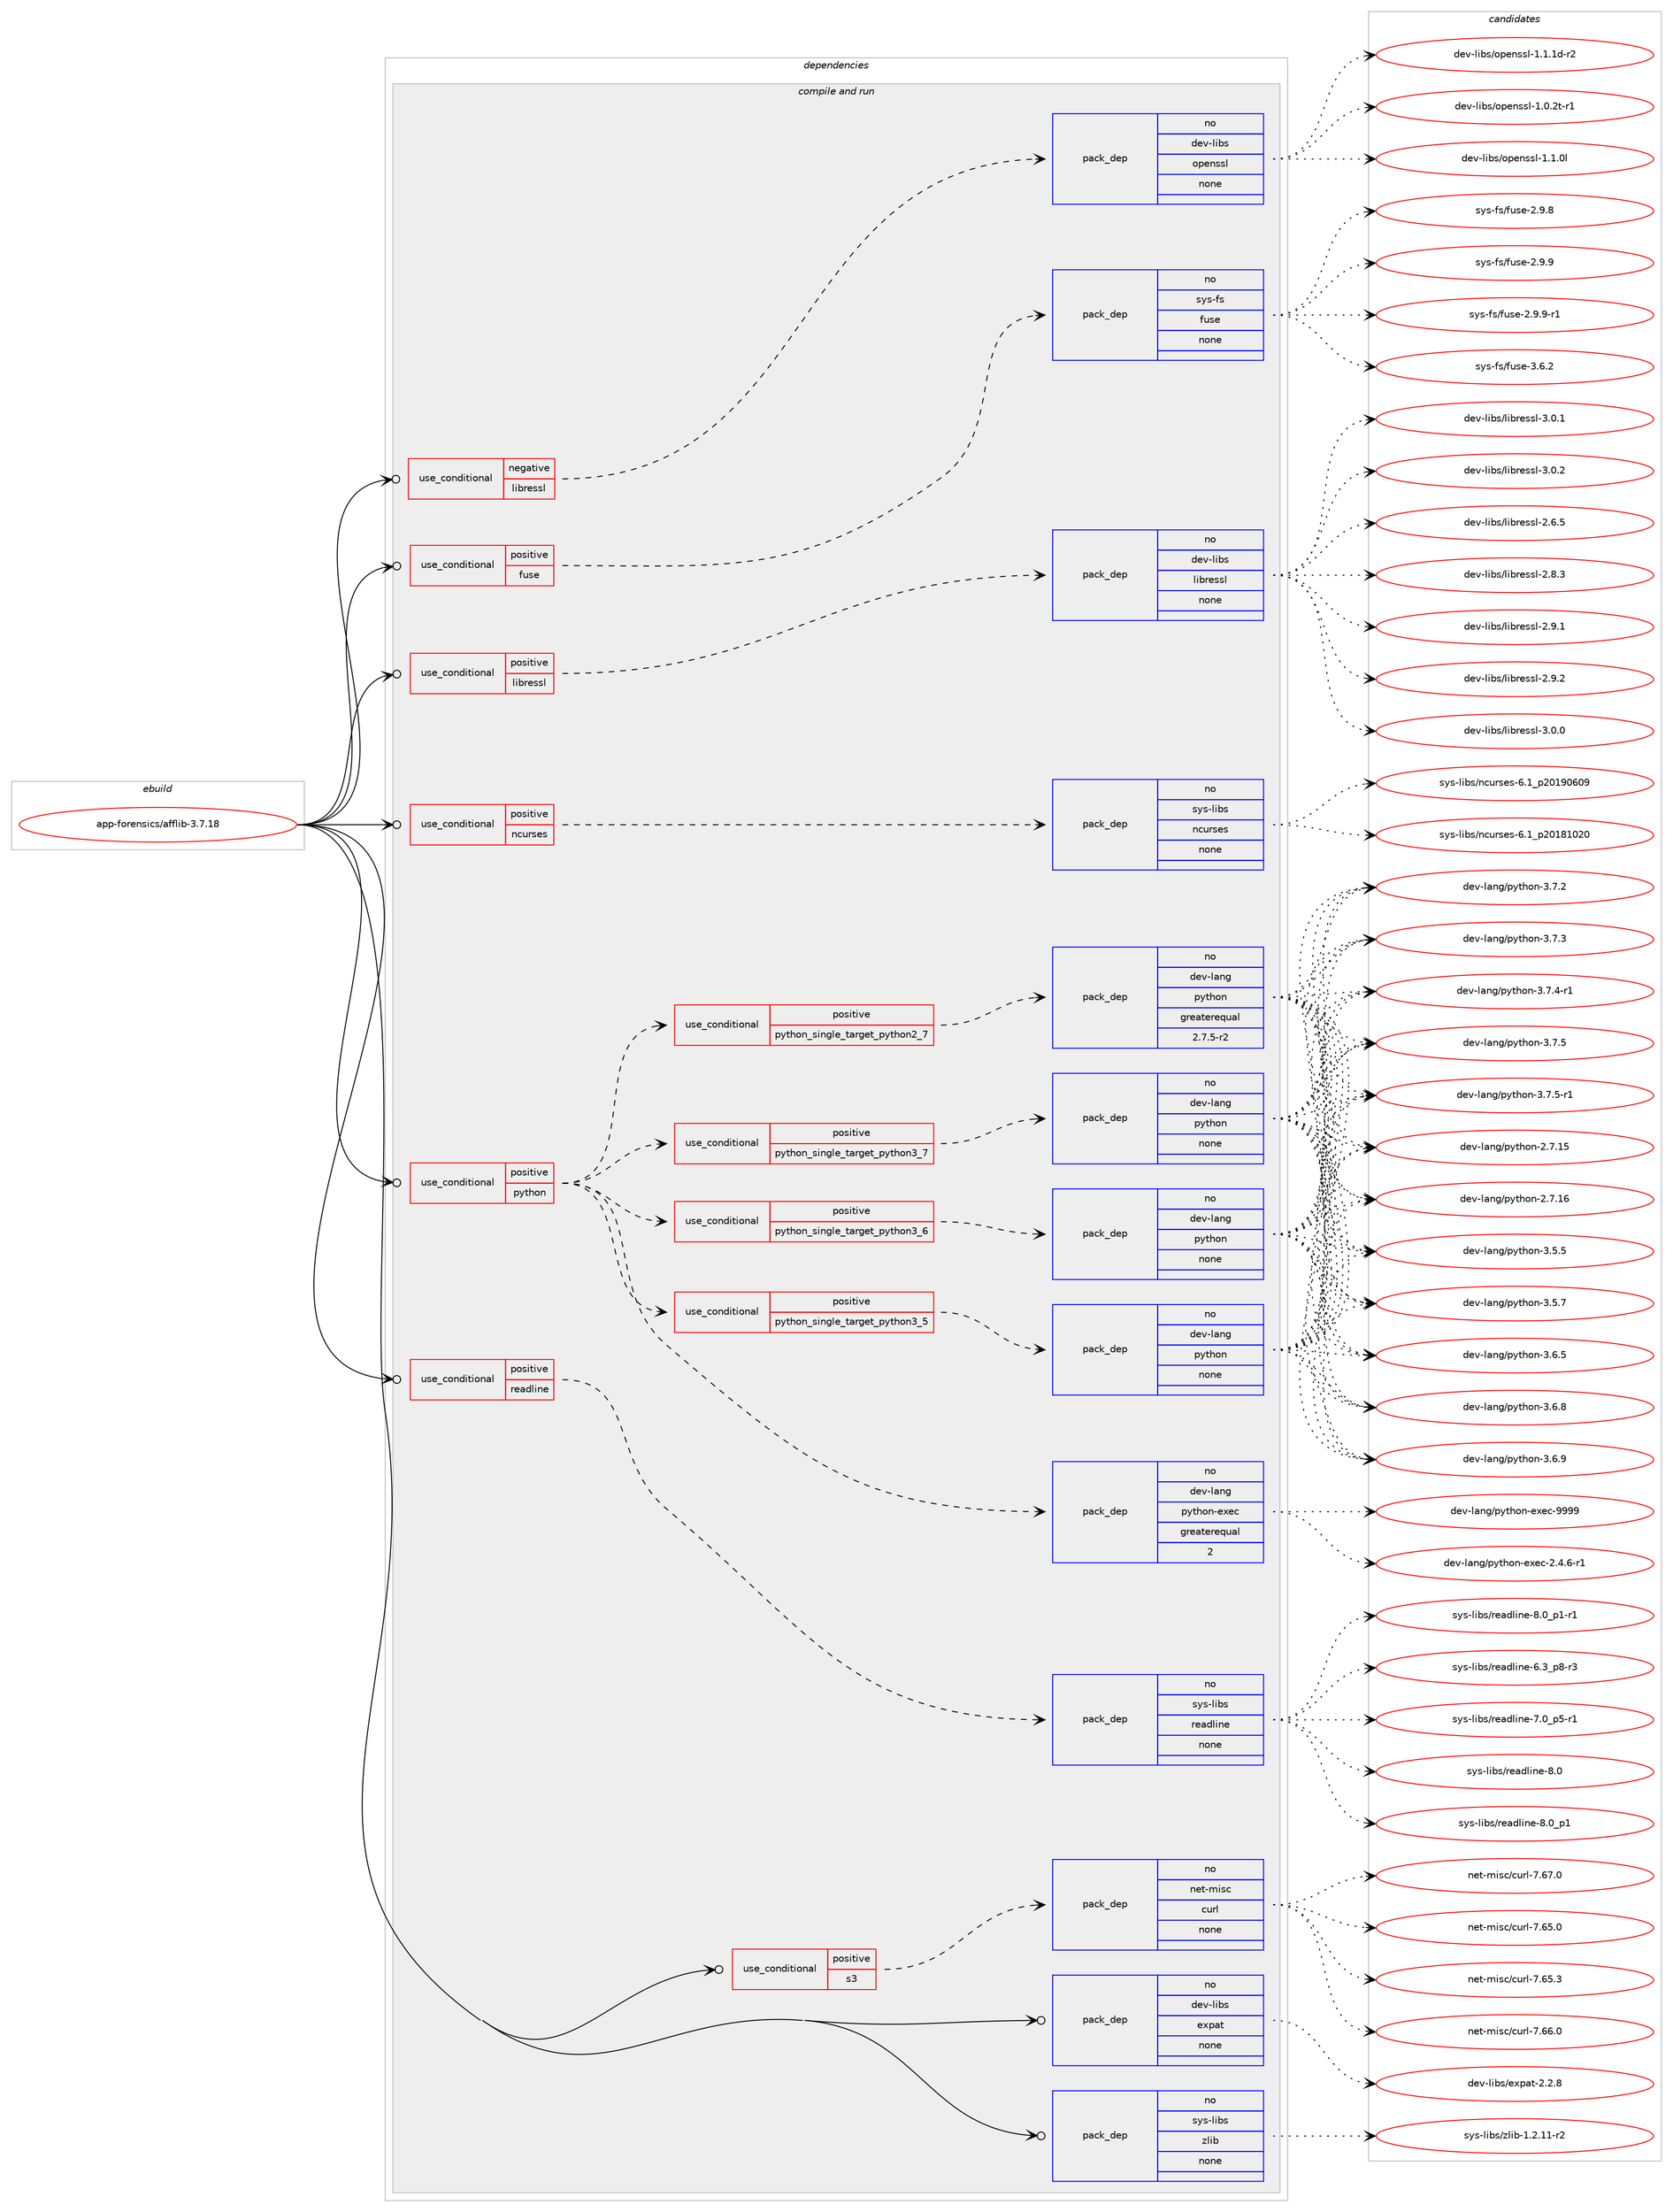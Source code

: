 digraph prolog {

# *************
# Graph options
# *************

newrank=true;
concentrate=true;
compound=true;
graph [rankdir=LR,fontname=Helvetica,fontsize=10,ranksep=1.5];#, ranksep=2.5, nodesep=0.2];
edge  [arrowhead=vee];
node  [fontname=Helvetica,fontsize=10];

# **********
# The ebuild
# **********

subgraph cluster_leftcol {
color=gray;
rank=same;
label=<<i>ebuild</i>>;
id [label="app-forensics/afflib-3.7.18", color=red, width=4, href="../app-forensics/afflib-3.7.18.svg"];
}

# ****************
# The dependencies
# ****************

subgraph cluster_midcol {
color=gray;
label=<<i>dependencies</i>>;
subgraph cluster_compile {
fillcolor="#eeeeee";
style=filled;
label=<<i>compile</i>>;
}
subgraph cluster_compileandrun {
fillcolor="#eeeeee";
style=filled;
label=<<i>compile and run</i>>;
subgraph cond117996 {
dependency493456 [label=<<TABLE BORDER="0" CELLBORDER="1" CELLSPACING="0" CELLPADDING="4"><TR><TD ROWSPAN="3" CELLPADDING="10">use_conditional</TD></TR><TR><TD>negative</TD></TR><TR><TD>libressl</TD></TR></TABLE>>, shape=none, color=red];
subgraph pack366577 {
dependency493457 [label=<<TABLE BORDER="0" CELLBORDER="1" CELLSPACING="0" CELLPADDING="4" WIDTH="220"><TR><TD ROWSPAN="6" CELLPADDING="30">pack_dep</TD></TR><TR><TD WIDTH="110">no</TD></TR><TR><TD>dev-libs</TD></TR><TR><TD>openssl</TD></TR><TR><TD>none</TD></TR><TR><TD></TD></TR></TABLE>>, shape=none, color=blue];
}
dependency493456:e -> dependency493457:w [weight=20,style="dashed",arrowhead="vee"];
}
id:e -> dependency493456:w [weight=20,style="solid",arrowhead="odotvee"];
subgraph cond117997 {
dependency493458 [label=<<TABLE BORDER="0" CELLBORDER="1" CELLSPACING="0" CELLPADDING="4"><TR><TD ROWSPAN="3" CELLPADDING="10">use_conditional</TD></TR><TR><TD>positive</TD></TR><TR><TD>fuse</TD></TR></TABLE>>, shape=none, color=red];
subgraph pack366578 {
dependency493459 [label=<<TABLE BORDER="0" CELLBORDER="1" CELLSPACING="0" CELLPADDING="4" WIDTH="220"><TR><TD ROWSPAN="6" CELLPADDING="30">pack_dep</TD></TR><TR><TD WIDTH="110">no</TD></TR><TR><TD>sys-fs</TD></TR><TR><TD>fuse</TD></TR><TR><TD>none</TD></TR><TR><TD></TD></TR></TABLE>>, shape=none, color=blue];
}
dependency493458:e -> dependency493459:w [weight=20,style="dashed",arrowhead="vee"];
}
id:e -> dependency493458:w [weight=20,style="solid",arrowhead="odotvee"];
subgraph cond117998 {
dependency493460 [label=<<TABLE BORDER="0" CELLBORDER="1" CELLSPACING="0" CELLPADDING="4"><TR><TD ROWSPAN="3" CELLPADDING="10">use_conditional</TD></TR><TR><TD>positive</TD></TR><TR><TD>libressl</TD></TR></TABLE>>, shape=none, color=red];
subgraph pack366579 {
dependency493461 [label=<<TABLE BORDER="0" CELLBORDER="1" CELLSPACING="0" CELLPADDING="4" WIDTH="220"><TR><TD ROWSPAN="6" CELLPADDING="30">pack_dep</TD></TR><TR><TD WIDTH="110">no</TD></TR><TR><TD>dev-libs</TD></TR><TR><TD>libressl</TD></TR><TR><TD>none</TD></TR><TR><TD></TD></TR></TABLE>>, shape=none, color=blue];
}
dependency493460:e -> dependency493461:w [weight=20,style="dashed",arrowhead="vee"];
}
id:e -> dependency493460:w [weight=20,style="solid",arrowhead="odotvee"];
subgraph cond117999 {
dependency493462 [label=<<TABLE BORDER="0" CELLBORDER="1" CELLSPACING="0" CELLPADDING="4"><TR><TD ROWSPAN="3" CELLPADDING="10">use_conditional</TD></TR><TR><TD>positive</TD></TR><TR><TD>ncurses</TD></TR></TABLE>>, shape=none, color=red];
subgraph pack366580 {
dependency493463 [label=<<TABLE BORDER="0" CELLBORDER="1" CELLSPACING="0" CELLPADDING="4" WIDTH="220"><TR><TD ROWSPAN="6" CELLPADDING="30">pack_dep</TD></TR><TR><TD WIDTH="110">no</TD></TR><TR><TD>sys-libs</TD></TR><TR><TD>ncurses</TD></TR><TR><TD>none</TD></TR><TR><TD></TD></TR></TABLE>>, shape=none, color=blue];
}
dependency493462:e -> dependency493463:w [weight=20,style="dashed",arrowhead="vee"];
}
id:e -> dependency493462:w [weight=20,style="solid",arrowhead="odotvee"];
subgraph cond118000 {
dependency493464 [label=<<TABLE BORDER="0" CELLBORDER="1" CELLSPACING="0" CELLPADDING="4"><TR><TD ROWSPAN="3" CELLPADDING="10">use_conditional</TD></TR><TR><TD>positive</TD></TR><TR><TD>python</TD></TR></TABLE>>, shape=none, color=red];
subgraph cond118001 {
dependency493465 [label=<<TABLE BORDER="0" CELLBORDER="1" CELLSPACING="0" CELLPADDING="4"><TR><TD ROWSPAN="3" CELLPADDING="10">use_conditional</TD></TR><TR><TD>positive</TD></TR><TR><TD>python_single_target_python2_7</TD></TR></TABLE>>, shape=none, color=red];
subgraph pack366581 {
dependency493466 [label=<<TABLE BORDER="0" CELLBORDER="1" CELLSPACING="0" CELLPADDING="4" WIDTH="220"><TR><TD ROWSPAN="6" CELLPADDING="30">pack_dep</TD></TR><TR><TD WIDTH="110">no</TD></TR><TR><TD>dev-lang</TD></TR><TR><TD>python</TD></TR><TR><TD>greaterequal</TD></TR><TR><TD>2.7.5-r2</TD></TR></TABLE>>, shape=none, color=blue];
}
dependency493465:e -> dependency493466:w [weight=20,style="dashed",arrowhead="vee"];
}
dependency493464:e -> dependency493465:w [weight=20,style="dashed",arrowhead="vee"];
subgraph cond118002 {
dependency493467 [label=<<TABLE BORDER="0" CELLBORDER="1" CELLSPACING="0" CELLPADDING="4"><TR><TD ROWSPAN="3" CELLPADDING="10">use_conditional</TD></TR><TR><TD>positive</TD></TR><TR><TD>python_single_target_python3_5</TD></TR></TABLE>>, shape=none, color=red];
subgraph pack366582 {
dependency493468 [label=<<TABLE BORDER="0" CELLBORDER="1" CELLSPACING="0" CELLPADDING="4" WIDTH="220"><TR><TD ROWSPAN="6" CELLPADDING="30">pack_dep</TD></TR><TR><TD WIDTH="110">no</TD></TR><TR><TD>dev-lang</TD></TR><TR><TD>python</TD></TR><TR><TD>none</TD></TR><TR><TD></TD></TR></TABLE>>, shape=none, color=blue];
}
dependency493467:e -> dependency493468:w [weight=20,style="dashed",arrowhead="vee"];
}
dependency493464:e -> dependency493467:w [weight=20,style="dashed",arrowhead="vee"];
subgraph cond118003 {
dependency493469 [label=<<TABLE BORDER="0" CELLBORDER="1" CELLSPACING="0" CELLPADDING="4"><TR><TD ROWSPAN="3" CELLPADDING="10">use_conditional</TD></TR><TR><TD>positive</TD></TR><TR><TD>python_single_target_python3_6</TD></TR></TABLE>>, shape=none, color=red];
subgraph pack366583 {
dependency493470 [label=<<TABLE BORDER="0" CELLBORDER="1" CELLSPACING="0" CELLPADDING="4" WIDTH="220"><TR><TD ROWSPAN="6" CELLPADDING="30">pack_dep</TD></TR><TR><TD WIDTH="110">no</TD></TR><TR><TD>dev-lang</TD></TR><TR><TD>python</TD></TR><TR><TD>none</TD></TR><TR><TD></TD></TR></TABLE>>, shape=none, color=blue];
}
dependency493469:e -> dependency493470:w [weight=20,style="dashed",arrowhead="vee"];
}
dependency493464:e -> dependency493469:w [weight=20,style="dashed",arrowhead="vee"];
subgraph cond118004 {
dependency493471 [label=<<TABLE BORDER="0" CELLBORDER="1" CELLSPACING="0" CELLPADDING="4"><TR><TD ROWSPAN="3" CELLPADDING="10">use_conditional</TD></TR><TR><TD>positive</TD></TR><TR><TD>python_single_target_python3_7</TD></TR></TABLE>>, shape=none, color=red];
subgraph pack366584 {
dependency493472 [label=<<TABLE BORDER="0" CELLBORDER="1" CELLSPACING="0" CELLPADDING="4" WIDTH="220"><TR><TD ROWSPAN="6" CELLPADDING="30">pack_dep</TD></TR><TR><TD WIDTH="110">no</TD></TR><TR><TD>dev-lang</TD></TR><TR><TD>python</TD></TR><TR><TD>none</TD></TR><TR><TD></TD></TR></TABLE>>, shape=none, color=blue];
}
dependency493471:e -> dependency493472:w [weight=20,style="dashed",arrowhead="vee"];
}
dependency493464:e -> dependency493471:w [weight=20,style="dashed",arrowhead="vee"];
subgraph pack366585 {
dependency493473 [label=<<TABLE BORDER="0" CELLBORDER="1" CELLSPACING="0" CELLPADDING="4" WIDTH="220"><TR><TD ROWSPAN="6" CELLPADDING="30">pack_dep</TD></TR><TR><TD WIDTH="110">no</TD></TR><TR><TD>dev-lang</TD></TR><TR><TD>python-exec</TD></TR><TR><TD>greaterequal</TD></TR><TR><TD>2</TD></TR></TABLE>>, shape=none, color=blue];
}
dependency493464:e -> dependency493473:w [weight=20,style="dashed",arrowhead="vee"];
}
id:e -> dependency493464:w [weight=20,style="solid",arrowhead="odotvee"];
subgraph cond118005 {
dependency493474 [label=<<TABLE BORDER="0" CELLBORDER="1" CELLSPACING="0" CELLPADDING="4"><TR><TD ROWSPAN="3" CELLPADDING="10">use_conditional</TD></TR><TR><TD>positive</TD></TR><TR><TD>readline</TD></TR></TABLE>>, shape=none, color=red];
subgraph pack366586 {
dependency493475 [label=<<TABLE BORDER="0" CELLBORDER="1" CELLSPACING="0" CELLPADDING="4" WIDTH="220"><TR><TD ROWSPAN="6" CELLPADDING="30">pack_dep</TD></TR><TR><TD WIDTH="110">no</TD></TR><TR><TD>sys-libs</TD></TR><TR><TD>readline</TD></TR><TR><TD>none</TD></TR><TR><TD></TD></TR></TABLE>>, shape=none, color=blue];
}
dependency493474:e -> dependency493475:w [weight=20,style="dashed",arrowhead="vee"];
}
id:e -> dependency493474:w [weight=20,style="solid",arrowhead="odotvee"];
subgraph cond118006 {
dependency493476 [label=<<TABLE BORDER="0" CELLBORDER="1" CELLSPACING="0" CELLPADDING="4"><TR><TD ROWSPAN="3" CELLPADDING="10">use_conditional</TD></TR><TR><TD>positive</TD></TR><TR><TD>s3</TD></TR></TABLE>>, shape=none, color=red];
subgraph pack366587 {
dependency493477 [label=<<TABLE BORDER="0" CELLBORDER="1" CELLSPACING="0" CELLPADDING="4" WIDTH="220"><TR><TD ROWSPAN="6" CELLPADDING="30">pack_dep</TD></TR><TR><TD WIDTH="110">no</TD></TR><TR><TD>net-misc</TD></TR><TR><TD>curl</TD></TR><TR><TD>none</TD></TR><TR><TD></TD></TR></TABLE>>, shape=none, color=blue];
}
dependency493476:e -> dependency493477:w [weight=20,style="dashed",arrowhead="vee"];
}
id:e -> dependency493476:w [weight=20,style="solid",arrowhead="odotvee"];
subgraph pack366588 {
dependency493478 [label=<<TABLE BORDER="0" CELLBORDER="1" CELLSPACING="0" CELLPADDING="4" WIDTH="220"><TR><TD ROWSPAN="6" CELLPADDING="30">pack_dep</TD></TR><TR><TD WIDTH="110">no</TD></TR><TR><TD>dev-libs</TD></TR><TR><TD>expat</TD></TR><TR><TD>none</TD></TR><TR><TD></TD></TR></TABLE>>, shape=none, color=blue];
}
id:e -> dependency493478:w [weight=20,style="solid",arrowhead="odotvee"];
subgraph pack366589 {
dependency493479 [label=<<TABLE BORDER="0" CELLBORDER="1" CELLSPACING="0" CELLPADDING="4" WIDTH="220"><TR><TD ROWSPAN="6" CELLPADDING="30">pack_dep</TD></TR><TR><TD WIDTH="110">no</TD></TR><TR><TD>sys-libs</TD></TR><TR><TD>zlib</TD></TR><TR><TD>none</TD></TR><TR><TD></TD></TR></TABLE>>, shape=none, color=blue];
}
id:e -> dependency493479:w [weight=20,style="solid",arrowhead="odotvee"];
}
subgraph cluster_run {
fillcolor="#eeeeee";
style=filled;
label=<<i>run</i>>;
}
}

# **************
# The candidates
# **************

subgraph cluster_choices {
rank=same;
color=gray;
label=<<i>candidates</i>>;

subgraph choice366577 {
color=black;
nodesep=1;
choice1001011184510810598115471111121011101151151084549464846501164511449 [label="dev-libs/openssl-1.0.2t-r1", color=red, width=4,href="../dev-libs/openssl-1.0.2t-r1.svg"];
choice100101118451081059811547111112101110115115108454946494648108 [label="dev-libs/openssl-1.1.0l", color=red, width=4,href="../dev-libs/openssl-1.1.0l.svg"];
choice1001011184510810598115471111121011101151151084549464946491004511450 [label="dev-libs/openssl-1.1.1d-r2", color=red, width=4,href="../dev-libs/openssl-1.1.1d-r2.svg"];
dependency493457:e -> choice1001011184510810598115471111121011101151151084549464846501164511449:w [style=dotted,weight="100"];
dependency493457:e -> choice100101118451081059811547111112101110115115108454946494648108:w [style=dotted,weight="100"];
dependency493457:e -> choice1001011184510810598115471111121011101151151084549464946491004511450:w [style=dotted,weight="100"];
}
subgraph choice366578 {
color=black;
nodesep=1;
choice1151211154510211547102117115101455046574656 [label="sys-fs/fuse-2.9.8", color=red, width=4,href="../sys-fs/fuse-2.9.8.svg"];
choice1151211154510211547102117115101455046574657 [label="sys-fs/fuse-2.9.9", color=red, width=4,href="../sys-fs/fuse-2.9.9.svg"];
choice11512111545102115471021171151014550465746574511449 [label="sys-fs/fuse-2.9.9-r1", color=red, width=4,href="../sys-fs/fuse-2.9.9-r1.svg"];
choice1151211154510211547102117115101455146544650 [label="sys-fs/fuse-3.6.2", color=red, width=4,href="../sys-fs/fuse-3.6.2.svg"];
dependency493459:e -> choice1151211154510211547102117115101455046574656:w [style=dotted,weight="100"];
dependency493459:e -> choice1151211154510211547102117115101455046574657:w [style=dotted,weight="100"];
dependency493459:e -> choice11512111545102115471021171151014550465746574511449:w [style=dotted,weight="100"];
dependency493459:e -> choice1151211154510211547102117115101455146544650:w [style=dotted,weight="100"];
}
subgraph choice366579 {
color=black;
nodesep=1;
choice10010111845108105981154710810598114101115115108455046544653 [label="dev-libs/libressl-2.6.5", color=red, width=4,href="../dev-libs/libressl-2.6.5.svg"];
choice10010111845108105981154710810598114101115115108455046564651 [label="dev-libs/libressl-2.8.3", color=red, width=4,href="../dev-libs/libressl-2.8.3.svg"];
choice10010111845108105981154710810598114101115115108455046574649 [label="dev-libs/libressl-2.9.1", color=red, width=4,href="../dev-libs/libressl-2.9.1.svg"];
choice10010111845108105981154710810598114101115115108455046574650 [label="dev-libs/libressl-2.9.2", color=red, width=4,href="../dev-libs/libressl-2.9.2.svg"];
choice10010111845108105981154710810598114101115115108455146484648 [label="dev-libs/libressl-3.0.0", color=red, width=4,href="../dev-libs/libressl-3.0.0.svg"];
choice10010111845108105981154710810598114101115115108455146484649 [label="dev-libs/libressl-3.0.1", color=red, width=4,href="../dev-libs/libressl-3.0.1.svg"];
choice10010111845108105981154710810598114101115115108455146484650 [label="dev-libs/libressl-3.0.2", color=red, width=4,href="../dev-libs/libressl-3.0.2.svg"];
dependency493461:e -> choice10010111845108105981154710810598114101115115108455046544653:w [style=dotted,weight="100"];
dependency493461:e -> choice10010111845108105981154710810598114101115115108455046564651:w [style=dotted,weight="100"];
dependency493461:e -> choice10010111845108105981154710810598114101115115108455046574649:w [style=dotted,weight="100"];
dependency493461:e -> choice10010111845108105981154710810598114101115115108455046574650:w [style=dotted,weight="100"];
dependency493461:e -> choice10010111845108105981154710810598114101115115108455146484648:w [style=dotted,weight="100"];
dependency493461:e -> choice10010111845108105981154710810598114101115115108455146484649:w [style=dotted,weight="100"];
dependency493461:e -> choice10010111845108105981154710810598114101115115108455146484650:w [style=dotted,weight="100"];
}
subgraph choice366580 {
color=black;
nodesep=1;
choice1151211154510810598115471109911711411510111545544649951125048495649485048 [label="sys-libs/ncurses-6.1_p20181020", color=red, width=4,href="../sys-libs/ncurses-6.1_p20181020.svg"];
choice1151211154510810598115471109911711411510111545544649951125048495748544857 [label="sys-libs/ncurses-6.1_p20190609", color=red, width=4,href="../sys-libs/ncurses-6.1_p20190609.svg"];
dependency493463:e -> choice1151211154510810598115471109911711411510111545544649951125048495649485048:w [style=dotted,weight="100"];
dependency493463:e -> choice1151211154510810598115471109911711411510111545544649951125048495748544857:w [style=dotted,weight="100"];
}
subgraph choice366581 {
color=black;
nodesep=1;
choice10010111845108971101034711212111610411111045504655464953 [label="dev-lang/python-2.7.15", color=red, width=4,href="../dev-lang/python-2.7.15.svg"];
choice10010111845108971101034711212111610411111045504655464954 [label="dev-lang/python-2.7.16", color=red, width=4,href="../dev-lang/python-2.7.16.svg"];
choice100101118451089711010347112121116104111110455146534653 [label="dev-lang/python-3.5.5", color=red, width=4,href="../dev-lang/python-3.5.5.svg"];
choice100101118451089711010347112121116104111110455146534655 [label="dev-lang/python-3.5.7", color=red, width=4,href="../dev-lang/python-3.5.7.svg"];
choice100101118451089711010347112121116104111110455146544653 [label="dev-lang/python-3.6.5", color=red, width=4,href="../dev-lang/python-3.6.5.svg"];
choice100101118451089711010347112121116104111110455146544656 [label="dev-lang/python-3.6.8", color=red, width=4,href="../dev-lang/python-3.6.8.svg"];
choice100101118451089711010347112121116104111110455146544657 [label="dev-lang/python-3.6.9", color=red, width=4,href="../dev-lang/python-3.6.9.svg"];
choice100101118451089711010347112121116104111110455146554650 [label="dev-lang/python-3.7.2", color=red, width=4,href="../dev-lang/python-3.7.2.svg"];
choice100101118451089711010347112121116104111110455146554651 [label="dev-lang/python-3.7.3", color=red, width=4,href="../dev-lang/python-3.7.3.svg"];
choice1001011184510897110103471121211161041111104551465546524511449 [label="dev-lang/python-3.7.4-r1", color=red, width=4,href="../dev-lang/python-3.7.4-r1.svg"];
choice100101118451089711010347112121116104111110455146554653 [label="dev-lang/python-3.7.5", color=red, width=4,href="../dev-lang/python-3.7.5.svg"];
choice1001011184510897110103471121211161041111104551465546534511449 [label="dev-lang/python-3.7.5-r1", color=red, width=4,href="../dev-lang/python-3.7.5-r1.svg"];
dependency493466:e -> choice10010111845108971101034711212111610411111045504655464953:w [style=dotted,weight="100"];
dependency493466:e -> choice10010111845108971101034711212111610411111045504655464954:w [style=dotted,weight="100"];
dependency493466:e -> choice100101118451089711010347112121116104111110455146534653:w [style=dotted,weight="100"];
dependency493466:e -> choice100101118451089711010347112121116104111110455146534655:w [style=dotted,weight="100"];
dependency493466:e -> choice100101118451089711010347112121116104111110455146544653:w [style=dotted,weight="100"];
dependency493466:e -> choice100101118451089711010347112121116104111110455146544656:w [style=dotted,weight="100"];
dependency493466:e -> choice100101118451089711010347112121116104111110455146544657:w [style=dotted,weight="100"];
dependency493466:e -> choice100101118451089711010347112121116104111110455146554650:w [style=dotted,weight="100"];
dependency493466:e -> choice100101118451089711010347112121116104111110455146554651:w [style=dotted,weight="100"];
dependency493466:e -> choice1001011184510897110103471121211161041111104551465546524511449:w [style=dotted,weight="100"];
dependency493466:e -> choice100101118451089711010347112121116104111110455146554653:w [style=dotted,weight="100"];
dependency493466:e -> choice1001011184510897110103471121211161041111104551465546534511449:w [style=dotted,weight="100"];
}
subgraph choice366582 {
color=black;
nodesep=1;
choice10010111845108971101034711212111610411111045504655464953 [label="dev-lang/python-2.7.15", color=red, width=4,href="../dev-lang/python-2.7.15.svg"];
choice10010111845108971101034711212111610411111045504655464954 [label="dev-lang/python-2.7.16", color=red, width=4,href="../dev-lang/python-2.7.16.svg"];
choice100101118451089711010347112121116104111110455146534653 [label="dev-lang/python-3.5.5", color=red, width=4,href="../dev-lang/python-3.5.5.svg"];
choice100101118451089711010347112121116104111110455146534655 [label="dev-lang/python-3.5.7", color=red, width=4,href="../dev-lang/python-3.5.7.svg"];
choice100101118451089711010347112121116104111110455146544653 [label="dev-lang/python-3.6.5", color=red, width=4,href="../dev-lang/python-3.6.5.svg"];
choice100101118451089711010347112121116104111110455146544656 [label="dev-lang/python-3.6.8", color=red, width=4,href="../dev-lang/python-3.6.8.svg"];
choice100101118451089711010347112121116104111110455146544657 [label="dev-lang/python-3.6.9", color=red, width=4,href="../dev-lang/python-3.6.9.svg"];
choice100101118451089711010347112121116104111110455146554650 [label="dev-lang/python-3.7.2", color=red, width=4,href="../dev-lang/python-3.7.2.svg"];
choice100101118451089711010347112121116104111110455146554651 [label="dev-lang/python-3.7.3", color=red, width=4,href="../dev-lang/python-3.7.3.svg"];
choice1001011184510897110103471121211161041111104551465546524511449 [label="dev-lang/python-3.7.4-r1", color=red, width=4,href="../dev-lang/python-3.7.4-r1.svg"];
choice100101118451089711010347112121116104111110455146554653 [label="dev-lang/python-3.7.5", color=red, width=4,href="../dev-lang/python-3.7.5.svg"];
choice1001011184510897110103471121211161041111104551465546534511449 [label="dev-lang/python-3.7.5-r1", color=red, width=4,href="../dev-lang/python-3.7.5-r1.svg"];
dependency493468:e -> choice10010111845108971101034711212111610411111045504655464953:w [style=dotted,weight="100"];
dependency493468:e -> choice10010111845108971101034711212111610411111045504655464954:w [style=dotted,weight="100"];
dependency493468:e -> choice100101118451089711010347112121116104111110455146534653:w [style=dotted,weight="100"];
dependency493468:e -> choice100101118451089711010347112121116104111110455146534655:w [style=dotted,weight="100"];
dependency493468:e -> choice100101118451089711010347112121116104111110455146544653:w [style=dotted,weight="100"];
dependency493468:e -> choice100101118451089711010347112121116104111110455146544656:w [style=dotted,weight="100"];
dependency493468:e -> choice100101118451089711010347112121116104111110455146544657:w [style=dotted,weight="100"];
dependency493468:e -> choice100101118451089711010347112121116104111110455146554650:w [style=dotted,weight="100"];
dependency493468:e -> choice100101118451089711010347112121116104111110455146554651:w [style=dotted,weight="100"];
dependency493468:e -> choice1001011184510897110103471121211161041111104551465546524511449:w [style=dotted,weight="100"];
dependency493468:e -> choice100101118451089711010347112121116104111110455146554653:w [style=dotted,weight="100"];
dependency493468:e -> choice1001011184510897110103471121211161041111104551465546534511449:w [style=dotted,weight="100"];
}
subgraph choice366583 {
color=black;
nodesep=1;
choice10010111845108971101034711212111610411111045504655464953 [label="dev-lang/python-2.7.15", color=red, width=4,href="../dev-lang/python-2.7.15.svg"];
choice10010111845108971101034711212111610411111045504655464954 [label="dev-lang/python-2.7.16", color=red, width=4,href="../dev-lang/python-2.7.16.svg"];
choice100101118451089711010347112121116104111110455146534653 [label="dev-lang/python-3.5.5", color=red, width=4,href="../dev-lang/python-3.5.5.svg"];
choice100101118451089711010347112121116104111110455146534655 [label="dev-lang/python-3.5.7", color=red, width=4,href="../dev-lang/python-3.5.7.svg"];
choice100101118451089711010347112121116104111110455146544653 [label="dev-lang/python-3.6.5", color=red, width=4,href="../dev-lang/python-3.6.5.svg"];
choice100101118451089711010347112121116104111110455146544656 [label="dev-lang/python-3.6.8", color=red, width=4,href="../dev-lang/python-3.6.8.svg"];
choice100101118451089711010347112121116104111110455146544657 [label="dev-lang/python-3.6.9", color=red, width=4,href="../dev-lang/python-3.6.9.svg"];
choice100101118451089711010347112121116104111110455146554650 [label="dev-lang/python-3.7.2", color=red, width=4,href="../dev-lang/python-3.7.2.svg"];
choice100101118451089711010347112121116104111110455146554651 [label="dev-lang/python-3.7.3", color=red, width=4,href="../dev-lang/python-3.7.3.svg"];
choice1001011184510897110103471121211161041111104551465546524511449 [label="dev-lang/python-3.7.4-r1", color=red, width=4,href="../dev-lang/python-3.7.4-r1.svg"];
choice100101118451089711010347112121116104111110455146554653 [label="dev-lang/python-3.7.5", color=red, width=4,href="../dev-lang/python-3.7.5.svg"];
choice1001011184510897110103471121211161041111104551465546534511449 [label="dev-lang/python-3.7.5-r1", color=red, width=4,href="../dev-lang/python-3.7.5-r1.svg"];
dependency493470:e -> choice10010111845108971101034711212111610411111045504655464953:w [style=dotted,weight="100"];
dependency493470:e -> choice10010111845108971101034711212111610411111045504655464954:w [style=dotted,weight="100"];
dependency493470:e -> choice100101118451089711010347112121116104111110455146534653:w [style=dotted,weight="100"];
dependency493470:e -> choice100101118451089711010347112121116104111110455146534655:w [style=dotted,weight="100"];
dependency493470:e -> choice100101118451089711010347112121116104111110455146544653:w [style=dotted,weight="100"];
dependency493470:e -> choice100101118451089711010347112121116104111110455146544656:w [style=dotted,weight="100"];
dependency493470:e -> choice100101118451089711010347112121116104111110455146544657:w [style=dotted,weight="100"];
dependency493470:e -> choice100101118451089711010347112121116104111110455146554650:w [style=dotted,weight="100"];
dependency493470:e -> choice100101118451089711010347112121116104111110455146554651:w [style=dotted,weight="100"];
dependency493470:e -> choice1001011184510897110103471121211161041111104551465546524511449:w [style=dotted,weight="100"];
dependency493470:e -> choice100101118451089711010347112121116104111110455146554653:w [style=dotted,weight="100"];
dependency493470:e -> choice1001011184510897110103471121211161041111104551465546534511449:w [style=dotted,weight="100"];
}
subgraph choice366584 {
color=black;
nodesep=1;
choice10010111845108971101034711212111610411111045504655464953 [label="dev-lang/python-2.7.15", color=red, width=4,href="../dev-lang/python-2.7.15.svg"];
choice10010111845108971101034711212111610411111045504655464954 [label="dev-lang/python-2.7.16", color=red, width=4,href="../dev-lang/python-2.7.16.svg"];
choice100101118451089711010347112121116104111110455146534653 [label="dev-lang/python-3.5.5", color=red, width=4,href="../dev-lang/python-3.5.5.svg"];
choice100101118451089711010347112121116104111110455146534655 [label="dev-lang/python-3.5.7", color=red, width=4,href="../dev-lang/python-3.5.7.svg"];
choice100101118451089711010347112121116104111110455146544653 [label="dev-lang/python-3.6.5", color=red, width=4,href="../dev-lang/python-3.6.5.svg"];
choice100101118451089711010347112121116104111110455146544656 [label="dev-lang/python-3.6.8", color=red, width=4,href="../dev-lang/python-3.6.8.svg"];
choice100101118451089711010347112121116104111110455146544657 [label="dev-lang/python-3.6.9", color=red, width=4,href="../dev-lang/python-3.6.9.svg"];
choice100101118451089711010347112121116104111110455146554650 [label="dev-lang/python-3.7.2", color=red, width=4,href="../dev-lang/python-3.7.2.svg"];
choice100101118451089711010347112121116104111110455146554651 [label="dev-lang/python-3.7.3", color=red, width=4,href="../dev-lang/python-3.7.3.svg"];
choice1001011184510897110103471121211161041111104551465546524511449 [label="dev-lang/python-3.7.4-r1", color=red, width=4,href="../dev-lang/python-3.7.4-r1.svg"];
choice100101118451089711010347112121116104111110455146554653 [label="dev-lang/python-3.7.5", color=red, width=4,href="../dev-lang/python-3.7.5.svg"];
choice1001011184510897110103471121211161041111104551465546534511449 [label="dev-lang/python-3.7.5-r1", color=red, width=4,href="../dev-lang/python-3.7.5-r1.svg"];
dependency493472:e -> choice10010111845108971101034711212111610411111045504655464953:w [style=dotted,weight="100"];
dependency493472:e -> choice10010111845108971101034711212111610411111045504655464954:w [style=dotted,weight="100"];
dependency493472:e -> choice100101118451089711010347112121116104111110455146534653:w [style=dotted,weight="100"];
dependency493472:e -> choice100101118451089711010347112121116104111110455146534655:w [style=dotted,weight="100"];
dependency493472:e -> choice100101118451089711010347112121116104111110455146544653:w [style=dotted,weight="100"];
dependency493472:e -> choice100101118451089711010347112121116104111110455146544656:w [style=dotted,weight="100"];
dependency493472:e -> choice100101118451089711010347112121116104111110455146544657:w [style=dotted,weight="100"];
dependency493472:e -> choice100101118451089711010347112121116104111110455146554650:w [style=dotted,weight="100"];
dependency493472:e -> choice100101118451089711010347112121116104111110455146554651:w [style=dotted,weight="100"];
dependency493472:e -> choice1001011184510897110103471121211161041111104551465546524511449:w [style=dotted,weight="100"];
dependency493472:e -> choice100101118451089711010347112121116104111110455146554653:w [style=dotted,weight="100"];
dependency493472:e -> choice1001011184510897110103471121211161041111104551465546534511449:w [style=dotted,weight="100"];
}
subgraph choice366585 {
color=black;
nodesep=1;
choice10010111845108971101034711212111610411111045101120101994550465246544511449 [label="dev-lang/python-exec-2.4.6-r1", color=red, width=4,href="../dev-lang/python-exec-2.4.6-r1.svg"];
choice10010111845108971101034711212111610411111045101120101994557575757 [label="dev-lang/python-exec-9999", color=red, width=4,href="../dev-lang/python-exec-9999.svg"];
dependency493473:e -> choice10010111845108971101034711212111610411111045101120101994550465246544511449:w [style=dotted,weight="100"];
dependency493473:e -> choice10010111845108971101034711212111610411111045101120101994557575757:w [style=dotted,weight="100"];
}
subgraph choice366586 {
color=black;
nodesep=1;
choice115121115451081059811547114101971001081051101014554465195112564511451 [label="sys-libs/readline-6.3_p8-r3", color=red, width=4,href="../sys-libs/readline-6.3_p8-r3.svg"];
choice115121115451081059811547114101971001081051101014555464895112534511449 [label="sys-libs/readline-7.0_p5-r1", color=red, width=4,href="../sys-libs/readline-7.0_p5-r1.svg"];
choice1151211154510810598115471141019710010810511010145564648 [label="sys-libs/readline-8.0", color=red, width=4,href="../sys-libs/readline-8.0.svg"];
choice11512111545108105981154711410197100108105110101455646489511249 [label="sys-libs/readline-8.0_p1", color=red, width=4,href="../sys-libs/readline-8.0_p1.svg"];
choice115121115451081059811547114101971001081051101014556464895112494511449 [label="sys-libs/readline-8.0_p1-r1", color=red, width=4,href="../sys-libs/readline-8.0_p1-r1.svg"];
dependency493475:e -> choice115121115451081059811547114101971001081051101014554465195112564511451:w [style=dotted,weight="100"];
dependency493475:e -> choice115121115451081059811547114101971001081051101014555464895112534511449:w [style=dotted,weight="100"];
dependency493475:e -> choice1151211154510810598115471141019710010810511010145564648:w [style=dotted,weight="100"];
dependency493475:e -> choice11512111545108105981154711410197100108105110101455646489511249:w [style=dotted,weight="100"];
dependency493475:e -> choice115121115451081059811547114101971001081051101014556464895112494511449:w [style=dotted,weight="100"];
}
subgraph choice366587 {
color=black;
nodesep=1;
choice1101011164510910511599479911711410845554654534648 [label="net-misc/curl-7.65.0", color=red, width=4,href="../net-misc/curl-7.65.0.svg"];
choice1101011164510910511599479911711410845554654534651 [label="net-misc/curl-7.65.3", color=red, width=4,href="../net-misc/curl-7.65.3.svg"];
choice1101011164510910511599479911711410845554654544648 [label="net-misc/curl-7.66.0", color=red, width=4,href="../net-misc/curl-7.66.0.svg"];
choice1101011164510910511599479911711410845554654554648 [label="net-misc/curl-7.67.0", color=red, width=4,href="../net-misc/curl-7.67.0.svg"];
dependency493477:e -> choice1101011164510910511599479911711410845554654534648:w [style=dotted,weight="100"];
dependency493477:e -> choice1101011164510910511599479911711410845554654534651:w [style=dotted,weight="100"];
dependency493477:e -> choice1101011164510910511599479911711410845554654544648:w [style=dotted,weight="100"];
dependency493477:e -> choice1101011164510910511599479911711410845554654554648:w [style=dotted,weight="100"];
}
subgraph choice366588 {
color=black;
nodesep=1;
choice10010111845108105981154710112011297116455046504656 [label="dev-libs/expat-2.2.8", color=red, width=4,href="../dev-libs/expat-2.2.8.svg"];
dependency493478:e -> choice10010111845108105981154710112011297116455046504656:w [style=dotted,weight="100"];
}
subgraph choice366589 {
color=black;
nodesep=1;
choice11512111545108105981154712210810598454946504649494511450 [label="sys-libs/zlib-1.2.11-r2", color=red, width=4,href="../sys-libs/zlib-1.2.11-r2.svg"];
dependency493479:e -> choice11512111545108105981154712210810598454946504649494511450:w [style=dotted,weight="100"];
}
}

}
